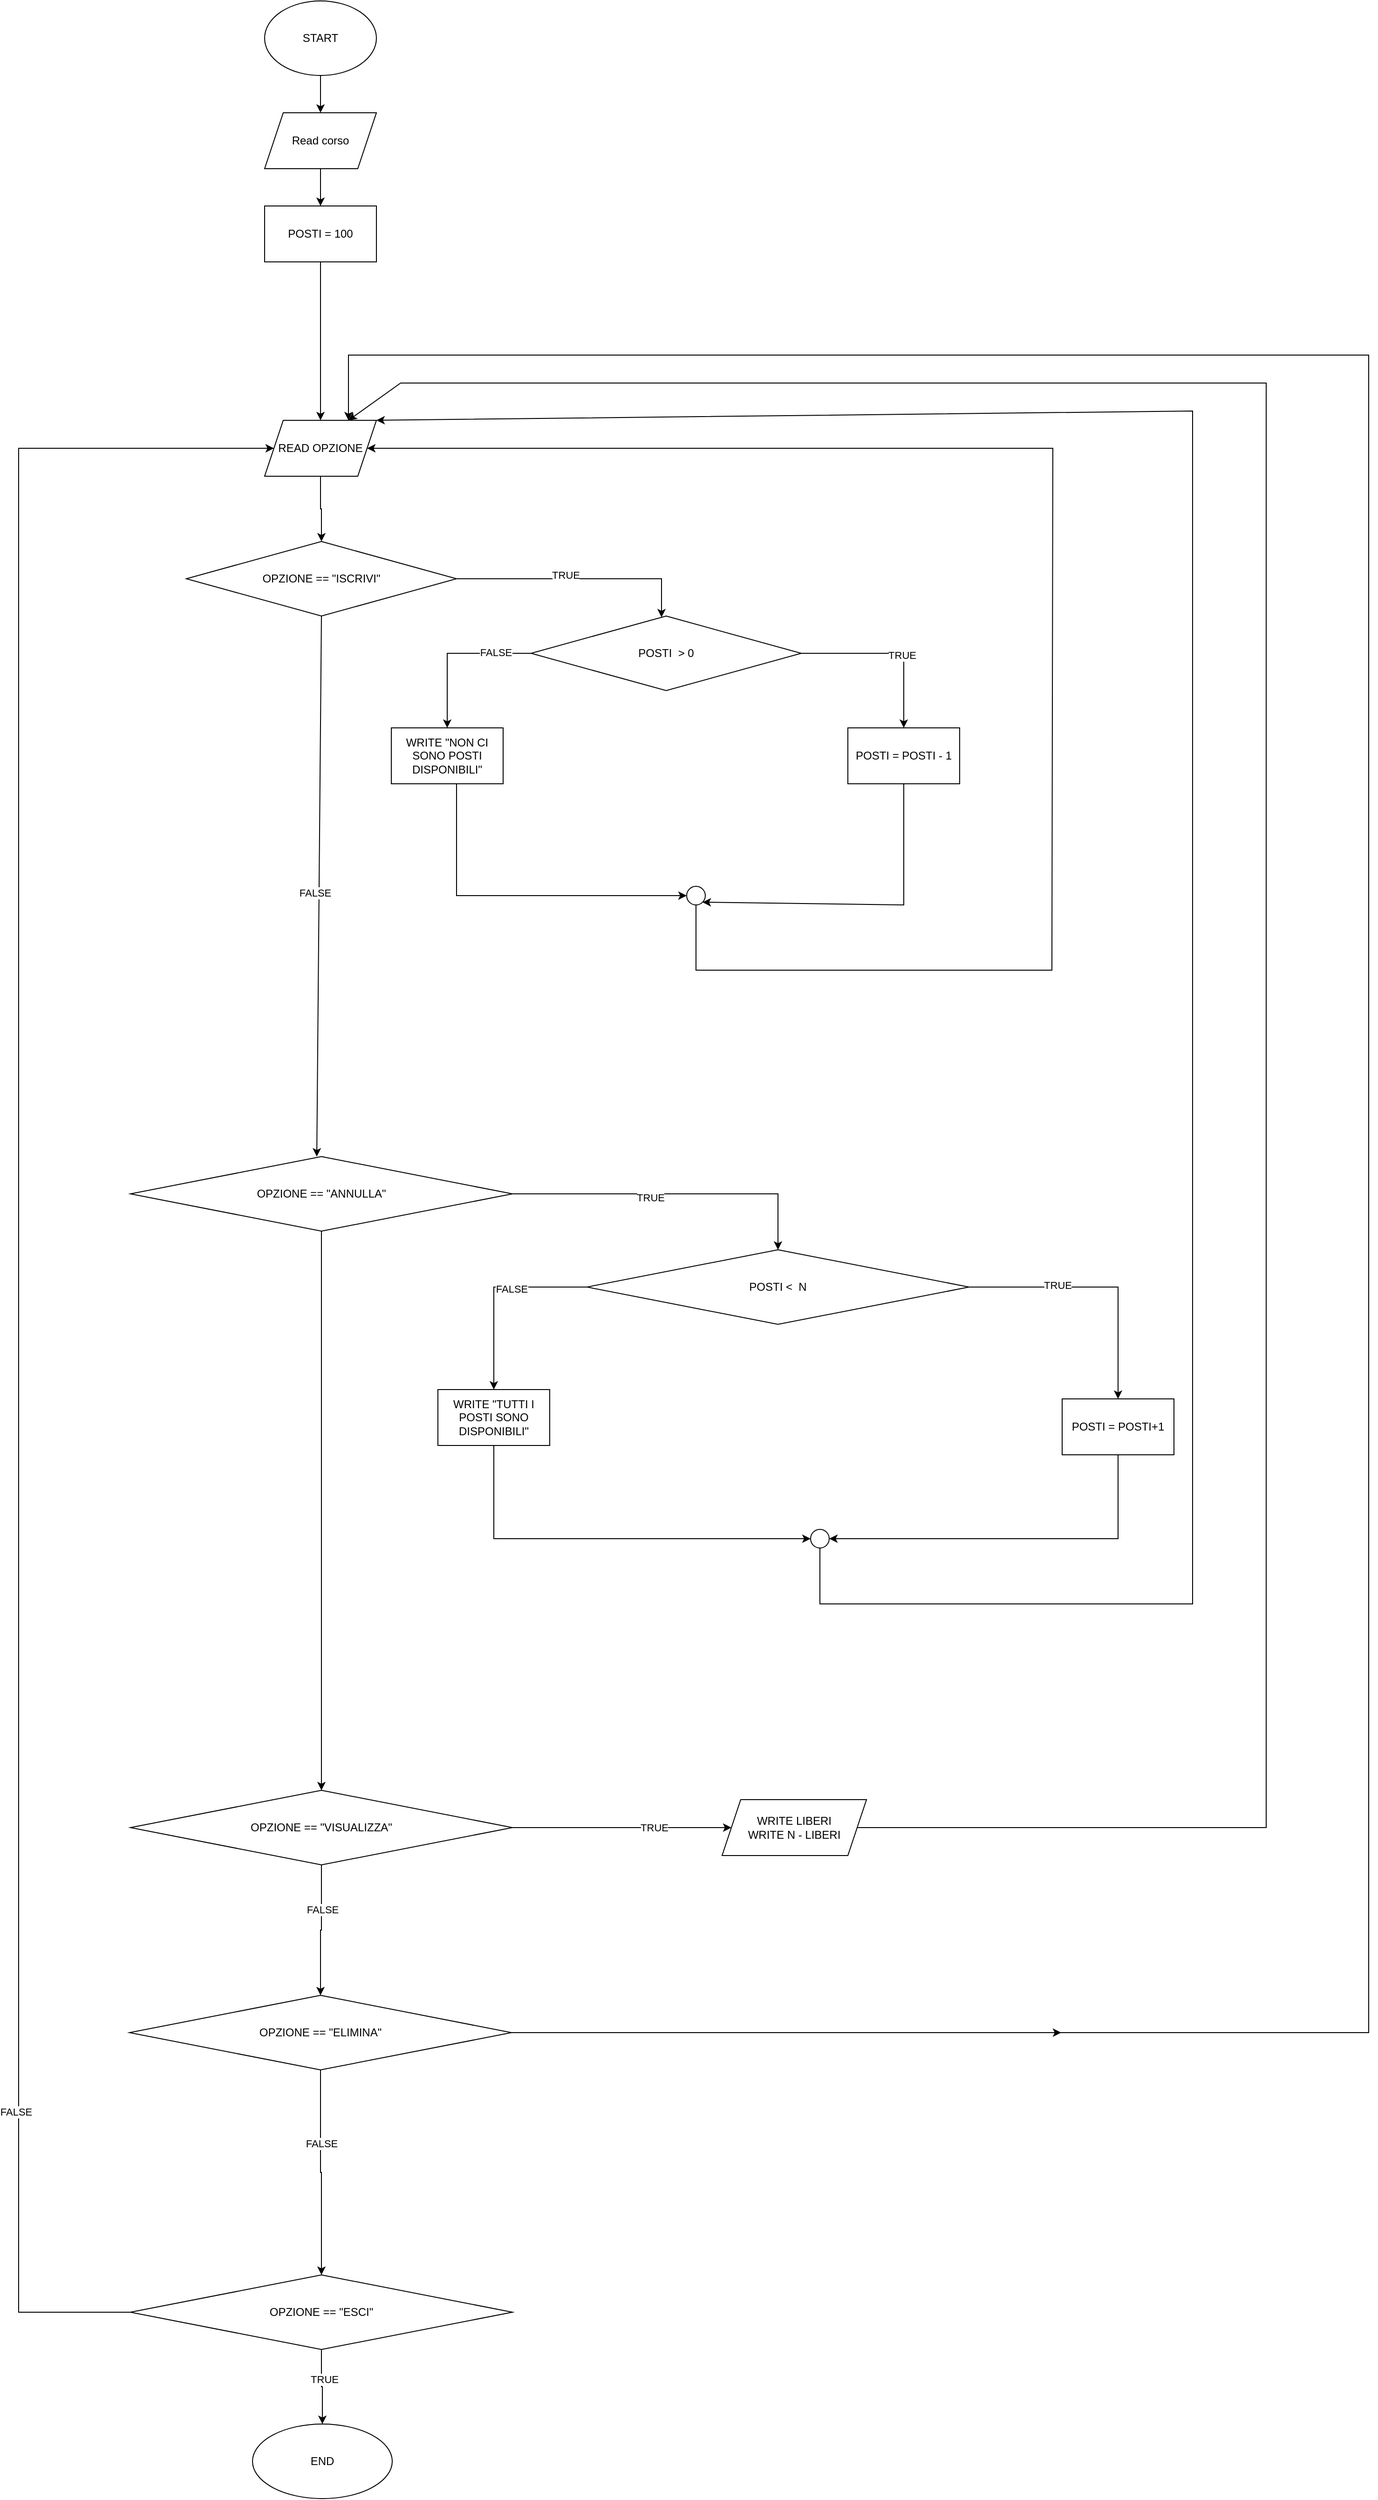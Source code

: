 <mxfile version="26.0.7">
  <diagram id="CwNFSpbyqHGLDpoQa3Lu" name="Pagina-1">
    <mxGraphModel dx="2100" dy="1044" grid="1" gridSize="10" guides="1" tooltips="1" connect="1" arrows="1" fold="1" page="1" pageScale="1" pageWidth="827" pageHeight="1169" math="0" shadow="0">
      <root>
        <mxCell id="0" />
        <mxCell id="1" parent="0" />
        <mxCell id="a0fP3EQG-N4UkuNFzpcr-1" value="" style="edgeStyle=orthogonalEdgeStyle;rounded=0;orthogonalLoop=1;jettySize=auto;html=1;entryX=0.5;entryY=0;entryDx=0;entryDy=0;" edge="1" parent="1" source="a0fP3EQG-N4UkuNFzpcr-62" target="a0fP3EQG-N4UkuNFzpcr-6">
          <mxGeometry relative="1" as="geometry">
            <mxPoint x="455" y="230.0" as="targetPoint" />
          </mxGeometry>
        </mxCell>
        <mxCell id="a0fP3EQG-N4UkuNFzpcr-2" value="START" style="ellipse;whiteSpace=wrap;html=1;" vertex="1" parent="1">
          <mxGeometry x="395" y="60" width="120" height="80" as="geometry" />
        </mxCell>
        <mxCell id="a0fP3EQG-N4UkuNFzpcr-5" value="" style="edgeStyle=orthogonalEdgeStyle;rounded=0;orthogonalLoop=1;jettySize=auto;html=1;" edge="1" parent="1" source="a0fP3EQG-N4UkuNFzpcr-6" target="a0fP3EQG-N4UkuNFzpcr-8">
          <mxGeometry relative="1" as="geometry" />
        </mxCell>
        <mxCell id="a0fP3EQG-N4UkuNFzpcr-6" value="POSTI = 100" style="whiteSpace=wrap;html=1;" vertex="1" parent="1">
          <mxGeometry x="395" y="280" width="120" height="60" as="geometry" />
        </mxCell>
        <mxCell id="a0fP3EQG-N4UkuNFzpcr-7" value="" style="edgeStyle=orthogonalEdgeStyle;rounded=0;orthogonalLoop=1;jettySize=auto;html=1;" edge="1" parent="1" source="a0fP3EQG-N4UkuNFzpcr-8" target="a0fP3EQG-N4UkuNFzpcr-11">
          <mxGeometry relative="1" as="geometry" />
        </mxCell>
        <mxCell id="a0fP3EQG-N4UkuNFzpcr-8" value="READ OPZIONE" style="shape=parallelogram;perimeter=parallelogramPerimeter;whiteSpace=wrap;html=1;fixedSize=1;" vertex="1" parent="1">
          <mxGeometry x="395" y="510" width="120" height="60" as="geometry" />
        </mxCell>
        <mxCell id="a0fP3EQG-N4UkuNFzpcr-9" value="" style="edgeStyle=orthogonalEdgeStyle;rounded=0;orthogonalLoop=1;jettySize=auto;html=1;" edge="1" parent="1" source="a0fP3EQG-N4UkuNFzpcr-11" target="a0fP3EQG-N4UkuNFzpcr-16">
          <mxGeometry relative="1" as="geometry">
            <Array as="points">
              <mxPoint x="821" y="680" />
            </Array>
          </mxGeometry>
        </mxCell>
        <mxCell id="a0fP3EQG-N4UkuNFzpcr-10" value="TRUE" style="edgeLabel;html=1;align=center;verticalAlign=middle;resizable=0;points=[];" vertex="1" connectable="0" parent="a0fP3EQG-N4UkuNFzpcr-9">
          <mxGeometry x="-0.108" y="4" relative="1" as="geometry">
            <mxPoint as="offset" />
          </mxGeometry>
        </mxCell>
        <mxCell id="a0fP3EQG-N4UkuNFzpcr-11" value="OPZIONE == &quot;ISCRIVI&quot;" style="rhombus;whiteSpace=wrap;html=1;" vertex="1" parent="1">
          <mxGeometry x="311" y="640" width="290" height="80" as="geometry" />
        </mxCell>
        <mxCell id="a0fP3EQG-N4UkuNFzpcr-12" value="" style="edgeStyle=orthogonalEdgeStyle;rounded=0;orthogonalLoop=1;jettySize=auto;html=1;" edge="1" parent="1" source="a0fP3EQG-N4UkuNFzpcr-16" target="a0fP3EQG-N4UkuNFzpcr-17">
          <mxGeometry relative="1" as="geometry" />
        </mxCell>
        <mxCell id="a0fP3EQG-N4UkuNFzpcr-13" value="TRUE" style="edgeLabel;html=1;align=center;verticalAlign=middle;resizable=0;points=[];" vertex="1" connectable="0" parent="a0fP3EQG-N4UkuNFzpcr-12">
          <mxGeometry x="0.13" y="-2" relative="1" as="geometry">
            <mxPoint as="offset" />
          </mxGeometry>
        </mxCell>
        <mxCell id="a0fP3EQG-N4UkuNFzpcr-14" value="" style="edgeStyle=orthogonalEdgeStyle;rounded=0;orthogonalLoop=1;jettySize=auto;html=1;" edge="1" parent="1" source="a0fP3EQG-N4UkuNFzpcr-16" target="a0fP3EQG-N4UkuNFzpcr-19">
          <mxGeometry relative="1" as="geometry" />
        </mxCell>
        <mxCell id="a0fP3EQG-N4UkuNFzpcr-15" value="FALSE" style="edgeLabel;html=1;align=center;verticalAlign=middle;resizable=0;points=[];" vertex="1" connectable="0" parent="a0fP3EQG-N4UkuNFzpcr-14">
          <mxGeometry x="-0.566" y="-1" relative="1" as="geometry">
            <mxPoint x="-1" as="offset" />
          </mxGeometry>
        </mxCell>
        <mxCell id="a0fP3EQG-N4UkuNFzpcr-16" value="POSTI&amp;nbsp; &amp;gt; 0" style="rhombus;whiteSpace=wrap;html=1;" vertex="1" parent="1">
          <mxGeometry x="681" y="720" width="290" height="80" as="geometry" />
        </mxCell>
        <mxCell id="a0fP3EQG-N4UkuNFzpcr-17" value="POSTI = POSTI - 1" style="whiteSpace=wrap;html=1;" vertex="1" parent="1">
          <mxGeometry x="1021" y="840" width="120" height="60" as="geometry" />
        </mxCell>
        <mxCell id="a0fP3EQG-N4UkuNFzpcr-18" value="" style="edgeStyle=orthogonalEdgeStyle;rounded=0;orthogonalLoop=1;jettySize=auto;html=1;" edge="1" parent="1" source="a0fP3EQG-N4UkuNFzpcr-19" target="a0fP3EQG-N4UkuNFzpcr-20">
          <mxGeometry relative="1" as="geometry">
            <Array as="points">
              <mxPoint x="601" y="1020" />
            </Array>
          </mxGeometry>
        </mxCell>
        <mxCell id="a0fP3EQG-N4UkuNFzpcr-19" value="WRITE &quot;NON CI SONO POSTI DISPONIBILI&quot;" style="whiteSpace=wrap;html=1;" vertex="1" parent="1">
          <mxGeometry x="531" y="840" width="120" height="60" as="geometry" />
        </mxCell>
        <mxCell id="a0fP3EQG-N4UkuNFzpcr-20" value="" style="ellipse;whiteSpace=wrap;html=1;" vertex="1" parent="1">
          <mxGeometry x="848" y="1010" width="20" height="20" as="geometry" />
        </mxCell>
        <mxCell id="a0fP3EQG-N4UkuNFzpcr-21" value="" style="endArrow=classic;html=1;rounded=0;exitX=0.5;exitY=1;exitDx=0;exitDy=0;entryX=1;entryY=1;entryDx=0;entryDy=0;" edge="1" parent="1" source="a0fP3EQG-N4UkuNFzpcr-17" target="a0fP3EQG-N4UkuNFzpcr-20">
          <mxGeometry width="50" height="50" relative="1" as="geometry">
            <mxPoint x="721" y="850" as="sourcePoint" />
            <mxPoint x="771" y="800" as="targetPoint" />
            <Array as="points">
              <mxPoint x="1081" y="1030" />
            </Array>
          </mxGeometry>
        </mxCell>
        <mxCell id="a0fP3EQG-N4UkuNFzpcr-22" value="" style="endArrow=classic;html=1;rounded=0;exitX=0.5;exitY=1;exitDx=0;exitDy=0;entryX=1;entryY=0.5;entryDx=0;entryDy=0;" edge="1" parent="1" source="a0fP3EQG-N4UkuNFzpcr-20" target="a0fP3EQG-N4UkuNFzpcr-8">
          <mxGeometry width="50" height="50" relative="1" as="geometry">
            <mxPoint x="641" y="900" as="sourcePoint" />
            <mxPoint x="691" y="850" as="targetPoint" />
            <Array as="points">
              <mxPoint x="858" y="1100" />
              <mxPoint x="1240" y="1100" />
              <mxPoint x="1241" y="540" />
            </Array>
          </mxGeometry>
        </mxCell>
        <mxCell id="a0fP3EQG-N4UkuNFzpcr-23" value="" style="endArrow=classic;html=1;rounded=0;exitX=0.5;exitY=1;exitDx=0;exitDy=0;" edge="1" parent="1" source="a0fP3EQG-N4UkuNFzpcr-11">
          <mxGeometry width="50" height="50" relative="1" as="geometry">
            <mxPoint x="591" y="1060" as="sourcePoint" />
            <mxPoint x="451" y="1300" as="targetPoint" />
          </mxGeometry>
        </mxCell>
        <mxCell id="a0fP3EQG-N4UkuNFzpcr-24" value="FALSE" style="edgeLabel;html=1;align=center;verticalAlign=middle;resizable=0;points=[];" vertex="1" connectable="0" parent="a0fP3EQG-N4UkuNFzpcr-23">
          <mxGeometry x="0.021" y="-5" relative="1" as="geometry">
            <mxPoint y="1" as="offset" />
          </mxGeometry>
        </mxCell>
        <mxCell id="a0fP3EQG-N4UkuNFzpcr-25" value="" style="edgeStyle=orthogonalEdgeStyle;rounded=0;orthogonalLoop=1;jettySize=auto;html=1;" edge="1" parent="1" source="a0fP3EQG-N4UkuNFzpcr-28" target="a0fP3EQG-N4UkuNFzpcr-33">
          <mxGeometry relative="1" as="geometry" />
        </mxCell>
        <mxCell id="a0fP3EQG-N4UkuNFzpcr-26" value="TRUE" style="edgeLabel;html=1;align=center;verticalAlign=middle;resizable=0;points=[];" vertex="1" connectable="0" parent="a0fP3EQG-N4UkuNFzpcr-25">
          <mxGeometry x="-0.146" y="-4" relative="1" as="geometry">
            <mxPoint as="offset" />
          </mxGeometry>
        </mxCell>
        <mxCell id="a0fP3EQG-N4UkuNFzpcr-27" value="" style="edgeStyle=orthogonalEdgeStyle;rounded=0;orthogonalLoop=1;jettySize=auto;html=1;" edge="1" parent="1" source="a0fP3EQG-N4UkuNFzpcr-28" target="a0fP3EQG-N4UkuNFzpcr-43">
          <mxGeometry relative="1" as="geometry" />
        </mxCell>
        <mxCell id="a0fP3EQG-N4UkuNFzpcr-28" value="OPZIONE == &quot;ANNULLA&quot;" style="rhombus;whiteSpace=wrap;html=1;" vertex="1" parent="1">
          <mxGeometry x="251" y="1300" width="410" height="80" as="geometry" />
        </mxCell>
        <mxCell id="a0fP3EQG-N4UkuNFzpcr-29" value="" style="edgeStyle=orthogonalEdgeStyle;rounded=0;orthogonalLoop=1;jettySize=auto;html=1;" edge="1" parent="1" source="a0fP3EQG-N4UkuNFzpcr-33" target="a0fP3EQG-N4UkuNFzpcr-34">
          <mxGeometry relative="1" as="geometry" />
        </mxCell>
        <mxCell id="a0fP3EQG-N4UkuNFzpcr-30" value="TRUE" style="edgeLabel;html=1;align=center;verticalAlign=middle;resizable=0;points=[];" vertex="1" connectable="0" parent="a0fP3EQG-N4UkuNFzpcr-29">
          <mxGeometry x="-0.318" y="2" relative="1" as="geometry">
            <mxPoint x="-1" as="offset" />
          </mxGeometry>
        </mxCell>
        <mxCell id="a0fP3EQG-N4UkuNFzpcr-31" value="" style="edgeStyle=orthogonalEdgeStyle;rounded=0;orthogonalLoop=1;jettySize=auto;html=1;" edge="1" parent="1" source="a0fP3EQG-N4UkuNFzpcr-33" target="a0fP3EQG-N4UkuNFzpcr-36">
          <mxGeometry relative="1" as="geometry" />
        </mxCell>
        <mxCell id="a0fP3EQG-N4UkuNFzpcr-32" value="FALSE" style="edgeLabel;html=1;align=center;verticalAlign=middle;resizable=0;points=[];" vertex="1" connectable="0" parent="a0fP3EQG-N4UkuNFzpcr-31">
          <mxGeometry x="-0.232" y="2" relative="1" as="geometry">
            <mxPoint x="-1" as="offset" />
          </mxGeometry>
        </mxCell>
        <mxCell id="a0fP3EQG-N4UkuNFzpcr-33" value="POSTI &amp;lt;&amp;nbsp; N" style="rhombus;whiteSpace=wrap;html=1;" vertex="1" parent="1">
          <mxGeometry x="741" y="1400" width="410" height="80" as="geometry" />
        </mxCell>
        <mxCell id="a0fP3EQG-N4UkuNFzpcr-34" value="POSTI = POSTI+1" style="whiteSpace=wrap;html=1;" vertex="1" parent="1">
          <mxGeometry x="1251" y="1560" width="120" height="60" as="geometry" />
        </mxCell>
        <mxCell id="a0fP3EQG-N4UkuNFzpcr-35" value="" style="edgeStyle=orthogonalEdgeStyle;rounded=0;orthogonalLoop=1;jettySize=auto;html=1;" edge="1" parent="1" source="a0fP3EQG-N4UkuNFzpcr-36" target="a0fP3EQG-N4UkuNFzpcr-37">
          <mxGeometry relative="1" as="geometry">
            <Array as="points">
              <mxPoint x="641" y="1710" />
            </Array>
          </mxGeometry>
        </mxCell>
        <mxCell id="a0fP3EQG-N4UkuNFzpcr-36" value="WRITE &quot;TUTTI I POSTI SONO DISPONIBILI&quot;" style="whiteSpace=wrap;html=1;" vertex="1" parent="1">
          <mxGeometry x="581" y="1550" width="120" height="60" as="geometry" />
        </mxCell>
        <mxCell id="a0fP3EQG-N4UkuNFzpcr-37" value="" style="ellipse;whiteSpace=wrap;html=1;" vertex="1" parent="1">
          <mxGeometry x="981" y="1700" width="20" height="20" as="geometry" />
        </mxCell>
        <mxCell id="a0fP3EQG-N4UkuNFzpcr-38" value="" style="endArrow=classic;html=1;rounded=0;exitX=0.5;exitY=1;exitDx=0;exitDy=0;entryX=1;entryY=0.5;entryDx=0;entryDy=0;" edge="1" parent="1" source="a0fP3EQG-N4UkuNFzpcr-34" target="a0fP3EQG-N4UkuNFzpcr-37">
          <mxGeometry width="50" height="50" relative="1" as="geometry">
            <mxPoint x="631" y="1760" as="sourcePoint" />
            <mxPoint x="681" y="1710" as="targetPoint" />
            <Array as="points">
              <mxPoint x="1311" y="1710" />
            </Array>
          </mxGeometry>
        </mxCell>
        <mxCell id="a0fP3EQG-N4UkuNFzpcr-39" value="" style="endArrow=classic;html=1;rounded=0;exitX=0.5;exitY=1;exitDx=0;exitDy=0;entryX=1;entryY=0;entryDx=0;entryDy=0;" edge="1" parent="1" source="a0fP3EQG-N4UkuNFzpcr-37" target="a0fP3EQG-N4UkuNFzpcr-8">
          <mxGeometry width="50" height="50" relative="1" as="geometry">
            <mxPoint x="631" y="1760" as="sourcePoint" />
            <mxPoint x="681" y="1710" as="targetPoint" />
            <Array as="points">
              <mxPoint x="991" y="1780" />
              <mxPoint x="1391" y="1780" />
              <mxPoint x="1391" y="500" />
            </Array>
          </mxGeometry>
        </mxCell>
        <mxCell id="a0fP3EQG-N4UkuNFzpcr-40" value="" style="edgeStyle=orthogonalEdgeStyle;rounded=0;orthogonalLoop=1;jettySize=auto;html=1;" edge="1" parent="1" source="a0fP3EQG-N4UkuNFzpcr-43" target="a0fP3EQG-N4UkuNFzpcr-44">
          <mxGeometry relative="1" as="geometry" />
        </mxCell>
        <mxCell id="a0fP3EQG-N4UkuNFzpcr-41" value="TRUE" style="edgeLabel;html=1;align=center;verticalAlign=middle;resizable=0;points=[];" vertex="1" connectable="0" parent="a0fP3EQG-N4UkuNFzpcr-40">
          <mxGeometry x="0.299" relative="1" as="geometry">
            <mxPoint x="-1" as="offset" />
          </mxGeometry>
        </mxCell>
        <mxCell id="a0fP3EQG-N4UkuNFzpcr-53" value="" style="edgeStyle=orthogonalEdgeStyle;rounded=0;orthogonalLoop=1;jettySize=auto;html=1;" edge="1" parent="1" source="a0fP3EQG-N4UkuNFzpcr-43" target="a0fP3EQG-N4UkuNFzpcr-52">
          <mxGeometry relative="1" as="geometry" />
        </mxCell>
        <mxCell id="a0fP3EQG-N4UkuNFzpcr-54" value="FALSE" style="edgeLabel;html=1;align=center;verticalAlign=middle;resizable=0;points=[];" vertex="1" connectable="0" parent="a0fP3EQG-N4UkuNFzpcr-53">
          <mxGeometry x="-0.327" y="1" relative="1" as="geometry">
            <mxPoint as="offset" />
          </mxGeometry>
        </mxCell>
        <mxCell id="a0fP3EQG-N4UkuNFzpcr-43" value="OPZIONE == &quot;VISUALIZZA&quot;" style="rhombus;whiteSpace=wrap;html=1;" vertex="1" parent="1">
          <mxGeometry x="251" y="1980" width="410" height="80" as="geometry" />
        </mxCell>
        <mxCell id="a0fP3EQG-N4UkuNFzpcr-44" value="WRITE LIBERI&lt;div&gt;WRITE N - LIBERI&lt;/div&gt;" style="shape=parallelogram;perimeter=parallelogramPerimeter;whiteSpace=wrap;html=1;fixedSize=1;" vertex="1" parent="1">
          <mxGeometry x="886" y="1990" width="155" height="60" as="geometry" />
        </mxCell>
        <mxCell id="a0fP3EQG-N4UkuNFzpcr-45" value="" style="endArrow=classic;html=1;rounded=0;exitX=1;exitY=0.5;exitDx=0;exitDy=0;entryX=0.75;entryY=0;entryDx=0;entryDy=0;" edge="1" parent="1" source="a0fP3EQG-N4UkuNFzpcr-44" target="a0fP3EQG-N4UkuNFzpcr-8">
          <mxGeometry width="50" height="50" relative="1" as="geometry">
            <mxPoint x="641" y="2030" as="sourcePoint" />
            <mxPoint x="691" y="1980" as="targetPoint" />
            <Array as="points">
              <mxPoint x="1470" y="2020" />
              <mxPoint x="1470" y="470" />
              <mxPoint x="541" y="470" />
            </Array>
          </mxGeometry>
        </mxCell>
        <mxCell id="a0fP3EQG-N4UkuNFzpcr-46" value="" style="edgeStyle=orthogonalEdgeStyle;rounded=0;orthogonalLoop=1;jettySize=auto;html=1;" edge="1" parent="1" source="a0fP3EQG-N4UkuNFzpcr-48" target="a0fP3EQG-N4UkuNFzpcr-51">
          <mxGeometry relative="1" as="geometry" />
        </mxCell>
        <mxCell id="a0fP3EQG-N4UkuNFzpcr-47" value="TRUE" style="edgeLabel;html=1;align=center;verticalAlign=middle;resizable=0;points=[];" vertex="1" connectable="0" parent="a0fP3EQG-N4UkuNFzpcr-46">
          <mxGeometry x="-0.21" y="3" relative="1" as="geometry">
            <mxPoint as="offset" />
          </mxGeometry>
        </mxCell>
        <mxCell id="a0fP3EQG-N4UkuNFzpcr-48" value="OPZIONE == &quot;ESCI&quot;" style="rhombus;whiteSpace=wrap;html=1;" vertex="1" parent="1">
          <mxGeometry x="251" y="2500" width="410" height="80" as="geometry" />
        </mxCell>
        <mxCell id="a0fP3EQG-N4UkuNFzpcr-49" value="" style="endArrow=classic;html=1;rounded=0;exitX=0;exitY=0.5;exitDx=0;exitDy=0;entryX=0;entryY=0.5;entryDx=0;entryDy=0;" edge="1" parent="1" source="a0fP3EQG-N4UkuNFzpcr-48" target="a0fP3EQG-N4UkuNFzpcr-8">
          <mxGeometry width="50" height="50" relative="1" as="geometry">
            <mxPoint x="571" y="2030" as="sourcePoint" />
            <mxPoint x="621" y="1980" as="targetPoint" />
            <Array as="points">
              <mxPoint x="131" y="2540" />
              <mxPoint x="131" y="2240" />
              <mxPoint x="131" y="540" />
            </Array>
          </mxGeometry>
        </mxCell>
        <mxCell id="a0fP3EQG-N4UkuNFzpcr-50" value="FALSE" style="edgeLabel;html=1;align=center;verticalAlign=middle;resizable=0;points=[];" vertex="1" connectable="0" parent="a0fP3EQG-N4UkuNFzpcr-49">
          <mxGeometry x="-0.721" y="3" relative="1" as="geometry">
            <mxPoint y="-1" as="offset" />
          </mxGeometry>
        </mxCell>
        <mxCell id="a0fP3EQG-N4UkuNFzpcr-51" value="END" style="ellipse;whiteSpace=wrap;html=1;" vertex="1" parent="1">
          <mxGeometry x="382" y="2660" width="150" height="80" as="geometry" />
        </mxCell>
        <mxCell id="a0fP3EQG-N4UkuNFzpcr-55" style="edgeStyle=orthogonalEdgeStyle;rounded=0;orthogonalLoop=1;jettySize=auto;html=1;exitX=0.5;exitY=1;exitDx=0;exitDy=0;entryX=0.5;entryY=0;entryDx=0;entryDy=0;" edge="1" parent="1" source="a0fP3EQG-N4UkuNFzpcr-52" target="a0fP3EQG-N4UkuNFzpcr-48">
          <mxGeometry relative="1" as="geometry" />
        </mxCell>
        <mxCell id="a0fP3EQG-N4UkuNFzpcr-56" value="FALSE" style="edgeLabel;html=1;align=center;verticalAlign=middle;resizable=0;points=[];" vertex="1" connectable="0" parent="a0fP3EQG-N4UkuNFzpcr-55">
          <mxGeometry x="-0.285" y="1" relative="1" as="geometry">
            <mxPoint as="offset" />
          </mxGeometry>
        </mxCell>
        <mxCell id="a0fP3EQG-N4UkuNFzpcr-64" style="edgeStyle=orthogonalEdgeStyle;rounded=0;orthogonalLoop=1;jettySize=auto;html=1;exitX=1;exitY=0.5;exitDx=0;exitDy=0;" edge="1" parent="1" source="a0fP3EQG-N4UkuNFzpcr-52">
          <mxGeometry relative="1" as="geometry">
            <mxPoint x="1250" y="2240" as="targetPoint" />
          </mxGeometry>
        </mxCell>
        <mxCell id="a0fP3EQG-N4UkuNFzpcr-52" value="OPZIONE == &quot;ELIMINA&quot;" style="rhombus;whiteSpace=wrap;html=1;" vertex="1" parent="1">
          <mxGeometry x="250" y="2200" width="410" height="80" as="geometry" />
        </mxCell>
        <mxCell id="a0fP3EQG-N4UkuNFzpcr-61" style="edgeStyle=orthogonalEdgeStyle;rounded=0;orthogonalLoop=1;jettySize=auto;html=1;exitX=1;exitY=0.5;exitDx=0;exitDy=0;entryX=0.75;entryY=0;entryDx=0;entryDy=0;" edge="1" parent="1" target="a0fP3EQG-N4UkuNFzpcr-8">
          <mxGeometry relative="1" as="geometry">
            <mxPoint x="1240" y="2240" as="sourcePoint" />
            <Array as="points">
              <mxPoint x="1580" y="2240" />
              <mxPoint x="1580" y="440" />
              <mxPoint x="485" y="440" />
            </Array>
          </mxGeometry>
        </mxCell>
        <mxCell id="a0fP3EQG-N4UkuNFzpcr-63" value="" style="edgeStyle=orthogonalEdgeStyle;rounded=0;orthogonalLoop=1;jettySize=auto;html=1;entryX=0.5;entryY=0;entryDx=0;entryDy=0;" edge="1" parent="1" source="a0fP3EQG-N4UkuNFzpcr-2" target="a0fP3EQG-N4UkuNFzpcr-62">
          <mxGeometry relative="1" as="geometry">
            <mxPoint x="455" y="140" as="sourcePoint" />
            <mxPoint x="455" y="280" as="targetPoint" />
          </mxGeometry>
        </mxCell>
        <mxCell id="a0fP3EQG-N4UkuNFzpcr-62" value="Read corso" style="shape=parallelogram;perimeter=parallelogramPerimeter;whiteSpace=wrap;html=1;fixedSize=1;" vertex="1" parent="1">
          <mxGeometry x="395" y="180" width="120" height="60" as="geometry" />
        </mxCell>
      </root>
    </mxGraphModel>
  </diagram>
</mxfile>
